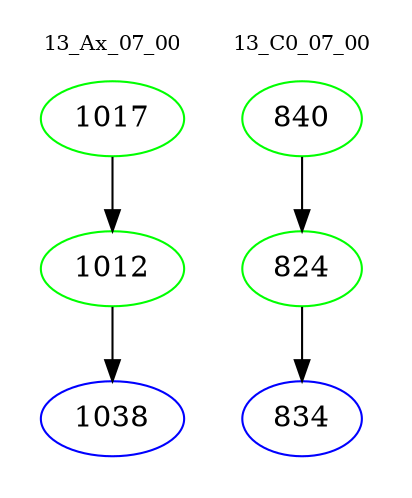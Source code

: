 digraph{
subgraph cluster_0 {
color = white
label = "13_Ax_07_00";
fontsize=10;
T0_1017 [label="1017", color="green"]
T0_1017 -> T0_1012 [color="black"]
T0_1012 [label="1012", color="green"]
T0_1012 -> T0_1038 [color="black"]
T0_1038 [label="1038", color="blue"]
}
subgraph cluster_1 {
color = white
label = "13_C0_07_00";
fontsize=10;
T1_840 [label="840", color="green"]
T1_840 -> T1_824 [color="black"]
T1_824 [label="824", color="green"]
T1_824 -> T1_834 [color="black"]
T1_834 [label="834", color="blue"]
}
}
